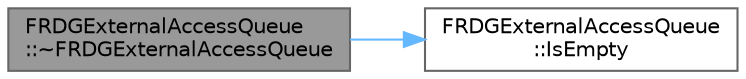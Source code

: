 digraph "FRDGExternalAccessQueue::~FRDGExternalAccessQueue"
{
 // INTERACTIVE_SVG=YES
 // LATEX_PDF_SIZE
  bgcolor="transparent";
  edge [fontname=Helvetica,fontsize=10,labelfontname=Helvetica,labelfontsize=10];
  node [fontname=Helvetica,fontsize=10,shape=box,height=0.2,width=0.4];
  rankdir="LR";
  Node1 [id="Node000001",label="FRDGExternalAccessQueue\l::~FRDGExternalAccessQueue",height=0.2,width=0.4,color="gray40", fillcolor="grey60", style="filled", fontcolor="black",tooltip=" "];
  Node1 -> Node2 [id="edge1_Node000001_Node000002",color="steelblue1",style="solid",tooltip=" "];
  Node2 [id="Node000002",label="FRDGExternalAccessQueue\l::IsEmpty",height=0.2,width=0.4,color="grey40", fillcolor="white", style="filled",URL="$d8/d39/classFRDGExternalAccessQueue.html#aa1b97418f6cee381c30df1daee2c9c9b",tooltip=" "];
}
